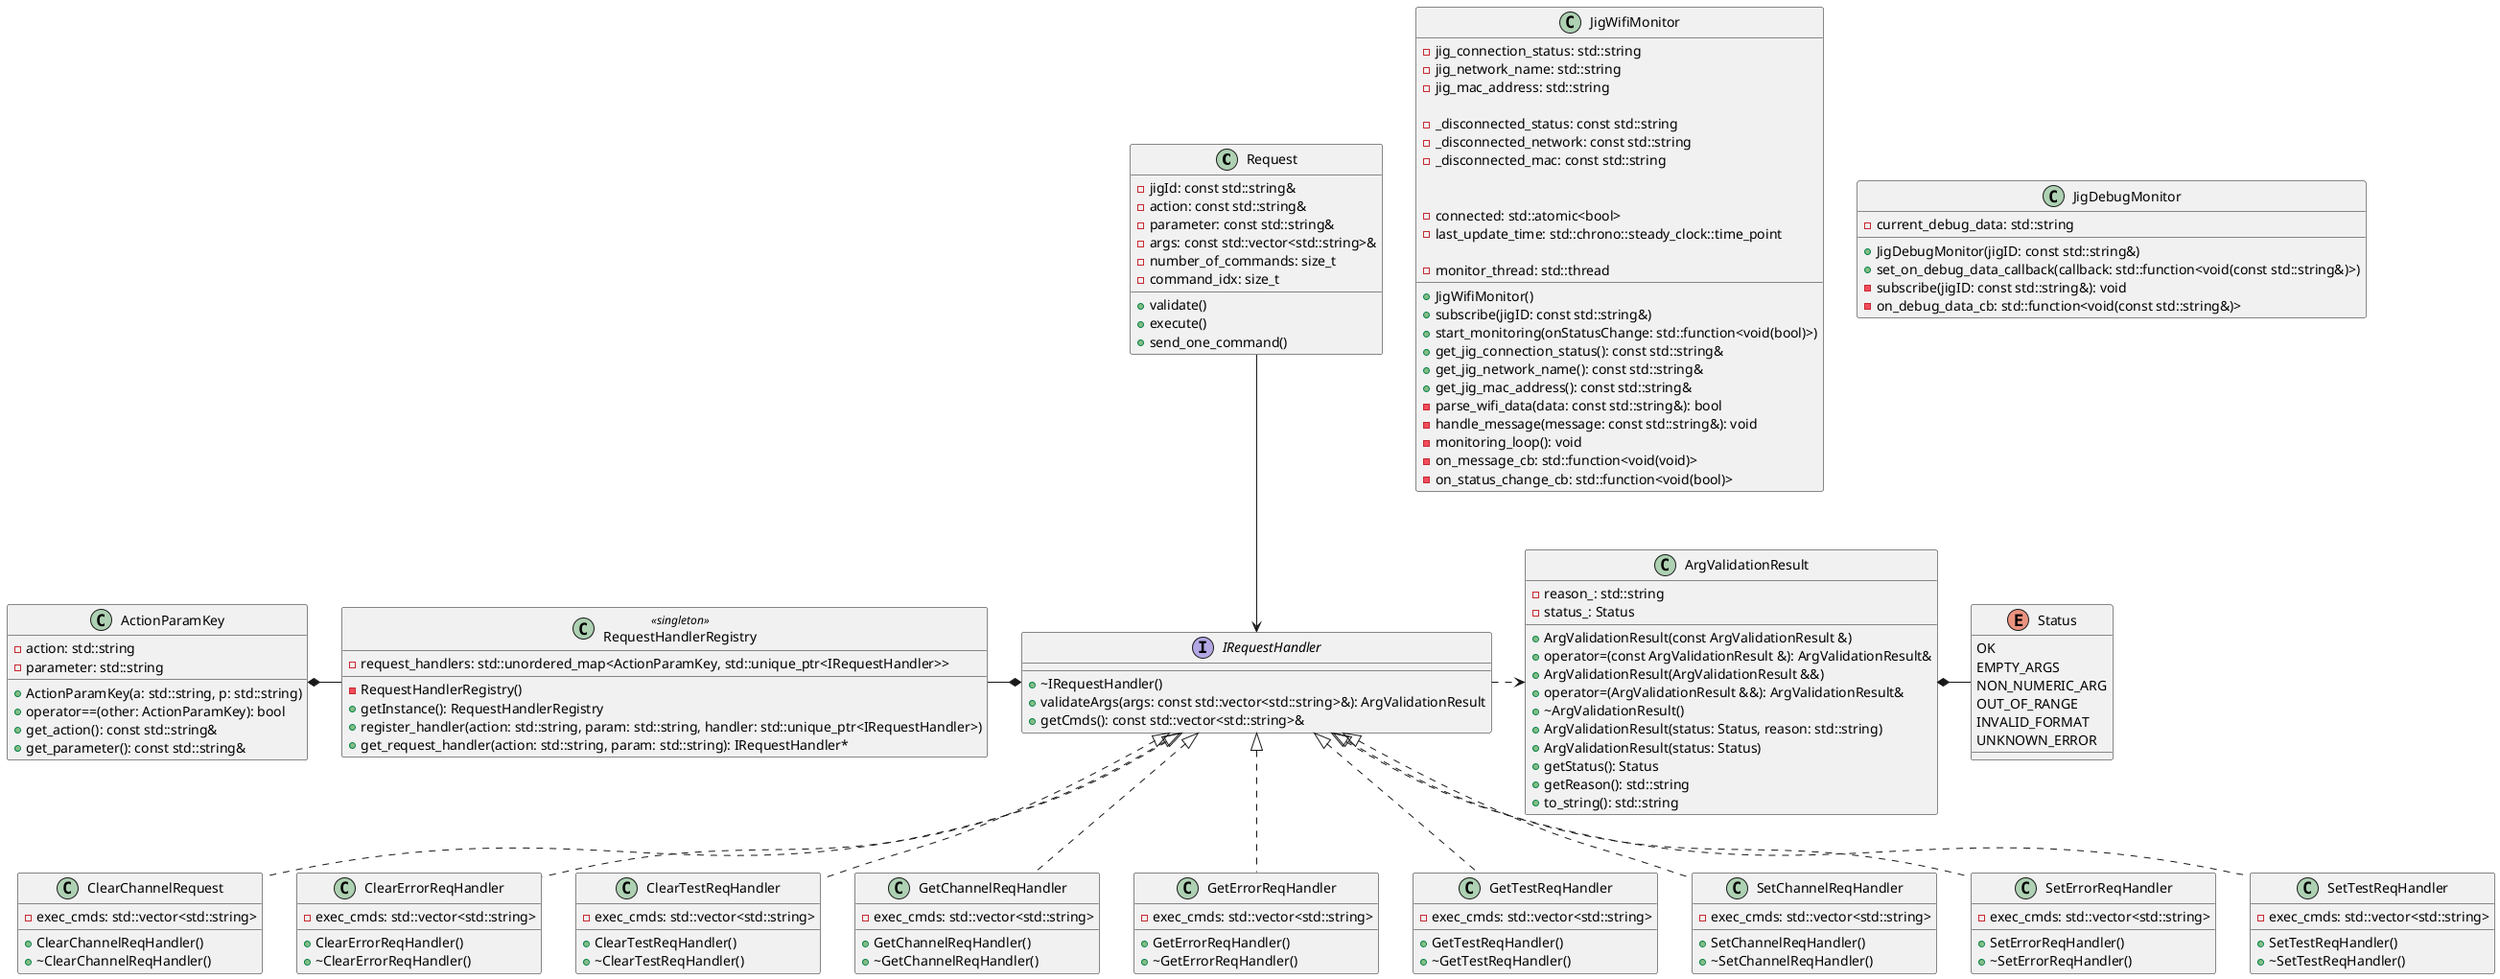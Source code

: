 @startuml my_design

' 1. Composition
' class Car
' class Engine
' Car *-- Engine : has-a

' 2. Association
' class Teacher
' class Student
' Teacher --> Student : teaches

' 3. Realization
' interface IAnimal
' class Dog
' Dog ..|> IAnimal : implements

' 4. Inheritance
' class Animal
' class Cat
' Cat --|> Animal : extends

' 5. Dependency
' class OrderService
' class Logger
' OrderService ..> Logger : uses


class Request {
    - jigId: const std::string&
    - action: const std::string&
    - parameter: const std::string&
    - args: const std::vector<std::string>&
    - number_of_commands: size_t
    - command_idx: size_t
    + validate()
    + execute()
    + send_one_command()
}

interface IRequestHandler {
    + ~IRequestHandler()
    + validateArgs(args: const std::vector<std::string>&): ArgValidationResult
    + getCmds(): const std::vector<std::string>&
}

class ClearChannelRequest {
    - exec_cmds: std::vector<std::string>
    + ClearChannelReqHandler()
    + ~ClearChannelReqHandler()
}

class ClearErrorReqHandler {
    - exec_cmds: std::vector<std::string>
    + ClearErrorReqHandler()
    + ~ClearErrorReqHandler()
}

class ClearTestReqHandler {
    - exec_cmds: std::vector<std::string>
    + ClearTestReqHandler()
    + ~ClearTestReqHandler()
}

class GetChannelReqHandler {
    - exec_cmds: std::vector<std::string>
    + GetChannelReqHandler()
    + ~GetChannelReqHandler()
}

class GetErrorReqHandler {
    - exec_cmds: std::vector<std::string>
    + GetErrorReqHandler()
    + ~GetErrorReqHandler()
}

class GetTestReqHandler {
    - exec_cmds: std::vector<std::string>
    + GetTestReqHandler()
    + ~GetTestReqHandler()
}

class SetChannelReqHandler {
    - exec_cmds: std::vector<std::string>
    + SetChannelReqHandler()
    + ~SetChannelReqHandler()
}

class SetErrorReqHandler {
    - exec_cmds: std::vector<std::string>
    + SetErrorReqHandler()
    + ~SetErrorReqHandler()
}

class SetTestReqHandler {
    - exec_cmds: std::vector<std::string>
    + SetTestReqHandler()
    + ~SetTestReqHandler()
}

enum Status {
    OK
    EMPTY_ARGS
    NON_NUMERIC_ARG
    OUT_OF_RANGE
    INVALID_FORMAT
    UNKNOWN_ERROR
}

class ArgValidationResult {
    - reason_: std::string
    - status_: Status
    
    + ArgValidationResult(const ArgValidationResult &)
    + operator=(const ArgValidationResult &): ArgValidationResult&
    + ArgValidationResult(ArgValidationResult &&)
    + operator=(ArgValidationResult &&): ArgValidationResult&
    + ~ArgValidationResult()
    + ArgValidationResult(status: Status, reason: std::string)
    + ArgValidationResult(status: Status)
    + getStatus(): Status
    + getReason(): std::string
    + to_string(): std::string
}

class RequestHandlerRegistry <<singleton>> {
    - request_handlers: std::unordered_map<ActionParamKey, std::unique_ptr<IRequestHandler>>
    - RequestHandlerRegistry()
    + getInstance(): RequestHandlerRegistry
    + register_handler(action: std::string, param: std::string, handler: std::unique_ptr<IRequestHandler>)
    + get_request_handler(action: std::string, param: std::string): IRequestHandler*
}

class ActionParamKey {
    - action: std::string
    - parameter: std::string
    
    + ActionParamKey(a: std::string, p: std::string)
    + operator==(other: ActionParamKey): bool
    + get_action(): const std::string&
    + get_parameter(): const std::string&
}


class JigWifiMonitor {
    + JigWifiMonitor()
    + subscribe(jigID: const std::string&)
    + start_monitoring(onStatusChange: std::function<void(bool)>)
    + get_jig_connection_status(): const std::string&
    + get_jig_network_name(): const std::string&
    + get_jig_mac_address(): const std::string&


    - jig_connection_status: std::string
    - jig_network_name: std::string
    - jig_mac_address: std::string

    - _disconnected_status: const std::string
    - _disconnected_network: const std::string
    - _disconnected_mac: const std::string

    - parse_wifi_data(data: const std::string&): bool
    - handle_message(message: const std::string&): void
    - monitoring_loop(): void

    - connected: std::atomic<bool>
    - last_update_time: std::chrono::steady_clock::time_point

    - on_message_cb: std::function<void(void)>
    - on_status_change_cb: std::function<void(bool)>
    - monitor_thread: std::thread
}

class JigDebugMonitor {
    + JigDebugMonitor(jigID: const std::string&)
    + set_on_debug_data_callback(callback: std::function<void(const std::string&)>)

    - current_debug_data: std::string
    - subscribe(jigID: const std::string&): void
    - on_debug_data_cb: std::function<void(const std::string&)>
}

' Relationships

Request --> IRequestHandler
IRequestHandler         .right.> ArgValidationResult
ClearChannelRequest     .up.|> IRequestHandler
ClearErrorReqHandler    .up.|> IRequestHandler
ClearTestReqHandler     .up.|> IRequestHandler
GetChannelReqHandler    .up.|> IRequestHandler
GetErrorReqHandler      .up.|> IRequestHandler
GetTestReqHandler       .up.|> IRequestHandler
SetChannelReqHandler    .up.|> IRequestHandler
SetErrorReqHandler      .up.|> IRequestHandler
SetTestReqHandler       .up.|> IRequestHandler

ArgValidationResult *-right- Status
RequestHandlerRegistry -left-* ActionParamKey
RequestHandlerRegistry -right-* IRequestHandler
@enduml
